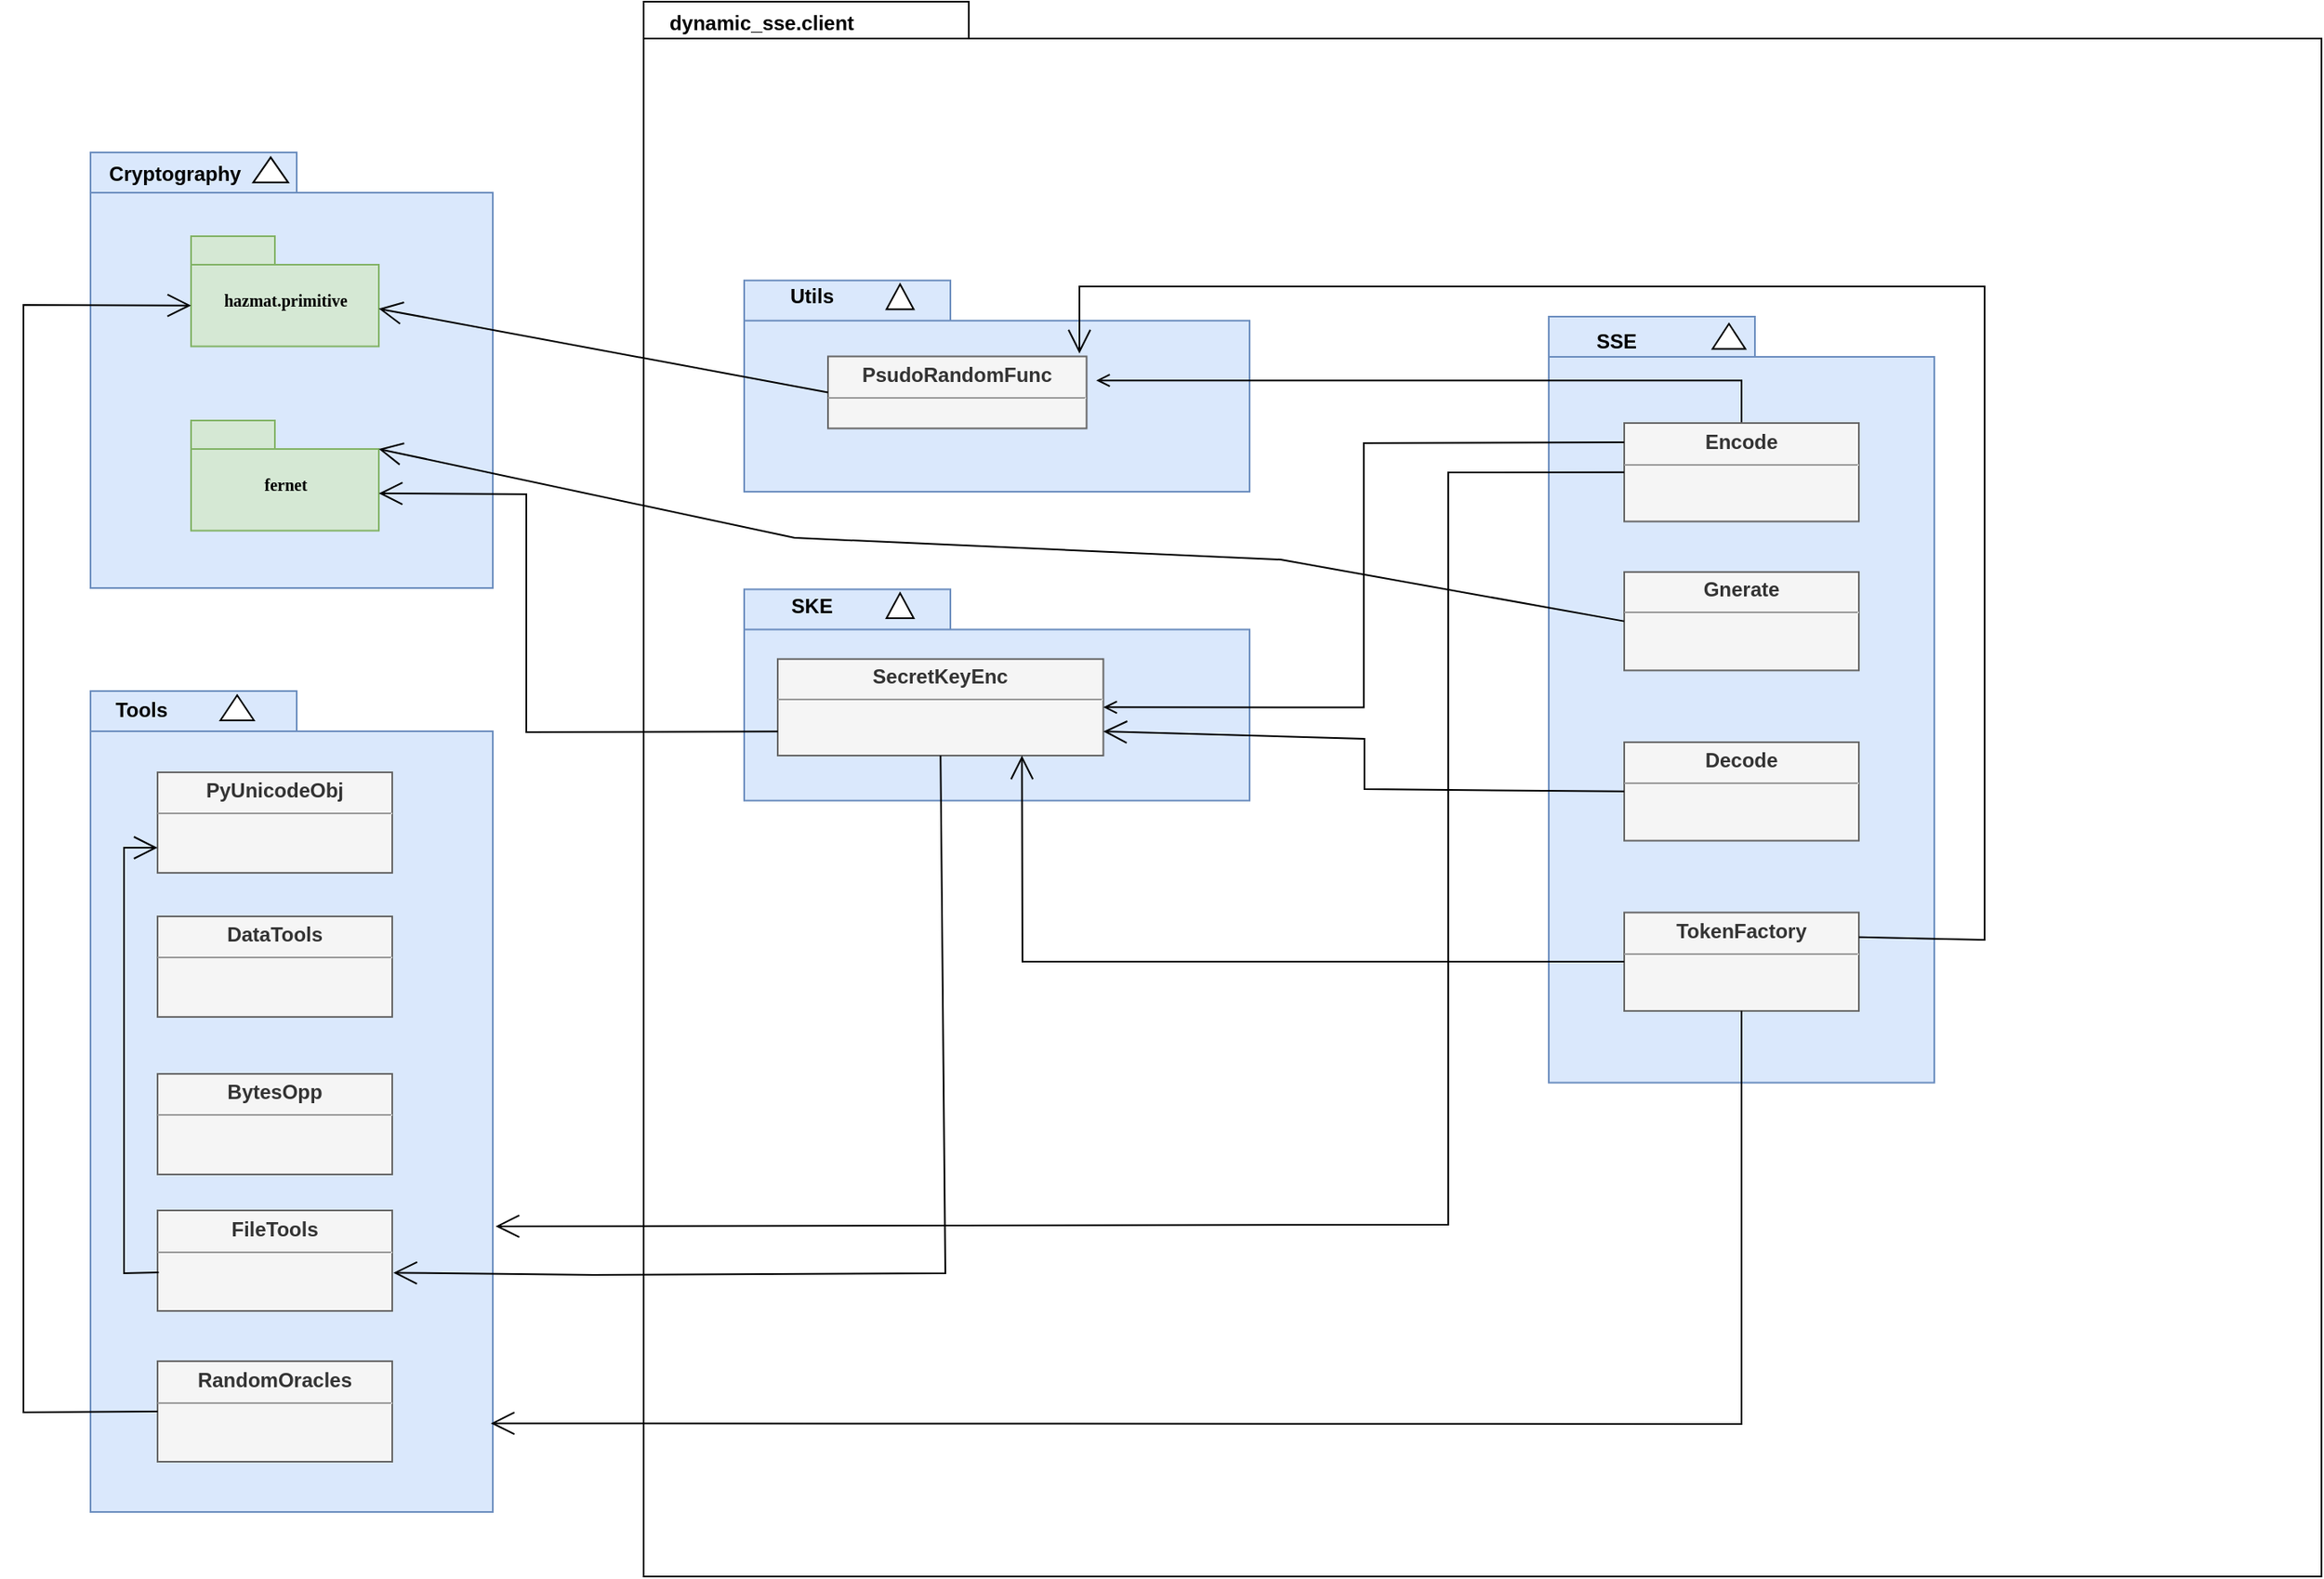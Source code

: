 <mxfile version="21.6.2" type="github">
  <diagram name="Page-1" id="b5b7bab2-c9e2-2cf4-8b2a-24fd1a2a6d21">
    <mxGraphModel dx="2481" dy="1252" grid="1" gridSize="10" guides="1" tooltips="1" connect="1" arrows="1" fold="1" page="1" pageScale="1" pageWidth="827" pageHeight="1169" background="none" math="0" shadow="0">
      <root>
        <mxCell id="0" />
        <mxCell id="1" parent="0" />
        <mxCell id="GIC_0MZmBa97ErdlhvPN-3" value="" style="group" vertex="1" connectable="0" parent="1">
          <mxGeometry x="-80" y="140" width="280" height="260" as="geometry" />
        </mxCell>
        <mxCell id="GIC_0MZmBa97ErdlhvPN-4" value="" style="shape=folder;fontStyle=1;spacingTop=10;tabWidth=123;tabHeight=24;tabPosition=left;html=1;rounded=0;shadow=0;comic=0;labelBackgroundColor=none;strokeWidth=1;fontFamily=Verdana;fontSize=10;align=center;fillColor=#dae8fc;strokeColor=#6c8ebf;" vertex="1" parent="GIC_0MZmBa97ErdlhvPN-3">
          <mxGeometry x="10" width="240" height="260" as="geometry" />
        </mxCell>
        <mxCell id="GIC_0MZmBa97ErdlhvPN-5" value="" style="triangle;whiteSpace=wrap;html=1;rounded=0;shadow=0;comic=0;labelBackgroundColor=none;strokeWidth=1;fontFamily=Verdana;fontSize=10;align=center;rotation=-90;" vertex="1" parent="GIC_0MZmBa97ErdlhvPN-3">
          <mxGeometry x="110" width="15" height="20.86" as="geometry" />
        </mxCell>
        <mxCell id="GIC_0MZmBa97ErdlhvPN-6" value="hazmat.primitive" style="shape=folder;fontStyle=1;spacingTop=10;tabWidth=50;tabHeight=17;tabPosition=left;html=1;rounded=0;shadow=0;comic=0;labelBackgroundColor=none;strokeWidth=1;fontFamily=Verdana;fontSize=10;align=center;fillColor=#d5e8d4;strokeColor=#82b366;" vertex="1" parent="GIC_0MZmBa97ErdlhvPN-3">
          <mxGeometry x="70" y="50.0" width="112" height="65.71" as="geometry" />
        </mxCell>
        <mxCell id="GIC_0MZmBa97ErdlhvPN-7" value="fernet" style="shape=folder;fontStyle=1;spacingTop=10;tabWidth=50;tabHeight=17;tabPosition=left;html=1;rounded=0;shadow=0;comic=0;labelBackgroundColor=none;strokeWidth=1;fontFamily=Verdana;fontSize=10;align=center;fillColor=#d5e8d4;strokeColor=#82b366;" vertex="1" parent="GIC_0MZmBa97ErdlhvPN-3">
          <mxGeometry x="70" y="160" width="112" height="65.71" as="geometry" />
        </mxCell>
        <mxCell id="GIC_0MZmBa97ErdlhvPN-62" value="Cryptography" style="text;align=center;fontStyle=1;verticalAlign=middle;spacingLeft=3;spacingRight=3;strokeColor=none;rotatable=0;points=[[0,0.5],[1,0.5]];portConstraint=eastwest;html=1;" vertex="1" parent="GIC_0MZmBa97ErdlhvPN-3">
          <mxGeometry x="20" width="80" height="26" as="geometry" />
        </mxCell>
        <mxCell id="GIC_0MZmBa97ErdlhvPN-39" value="" style="group" vertex="1" connectable="0" parent="1">
          <mxGeometry x="320" y="215.601" width="301.5" height="126.879" as="geometry" />
        </mxCell>
        <mxCell id="GIC_0MZmBa97ErdlhvPN-54" value="" style="group" vertex="1" connectable="0" parent="GIC_0MZmBa97ErdlhvPN-39">
          <mxGeometry width="301.5" height="126.879" as="geometry" />
        </mxCell>
        <mxCell id="6e0c8c40b5770093-11" value="" style="shape=folder;fontStyle=1;spacingTop=10;tabWidth=123;tabHeight=24;tabPosition=left;html=1;rounded=0;shadow=0;comic=0;labelBackgroundColor=none;strokeWidth=1;fontFamily=Verdana;fontSize=10;align=center;fillColor=#dae8fc;strokeColor=#6c8ebf;movable=1;resizable=1;rotatable=1;deletable=1;editable=1;locked=0;connectable=1;" parent="GIC_0MZmBa97ErdlhvPN-54" vertex="1">
          <mxGeometry y="0.811" width="301.5" height="126.068" as="geometry" />
        </mxCell>
        <mxCell id="6e0c8c40b5770093-13" value="" style="triangle;whiteSpace=wrap;html=1;rounded=0;shadow=0;comic=0;labelBackgroundColor=none;strokeWidth=1;fontFamily=Verdana;fontSize=10;align=center;rotation=-90;movable=1;resizable=1;rotatable=1;deletable=1;editable=1;locked=0;connectable=1;" parent="GIC_0MZmBa97ErdlhvPN-54" vertex="1">
          <mxGeometry x="85.5" y="2.432" width="15" height="16.215" as="geometry" />
        </mxCell>
        <mxCell id="GIC_0MZmBa97ErdlhvPN-2" value="&lt;p style=&quot;margin:0px;margin-top:4px;text-align:center;&quot;&gt;&lt;b&gt;PsudoRandomFunc&lt;/b&gt;&lt;/p&gt;&lt;hr size=&quot;1&quot;&gt;&lt;p style=&quot;margin:0px;margin-left:4px;&quot;&gt;&lt;/p&gt;&lt;p style=&quot;margin:0px;margin-left:4px;&quot;&gt;&lt;br&gt;&lt;/p&gt;" style="verticalAlign=top;align=left;overflow=fill;fontSize=12;fontFamily=Helvetica;html=1;whiteSpace=wrap;fillColor=#f5f5f5;fontColor=#333333;strokeColor=#666666;movable=1;resizable=1;rotatable=1;deletable=1;editable=1;locked=0;connectable=1;" vertex="1" parent="GIC_0MZmBa97ErdlhvPN-54">
          <mxGeometry x="50" y="46.143" width="154.25" height="42.968" as="geometry" />
        </mxCell>
        <mxCell id="GIC_0MZmBa97ErdlhvPN-22" value="Utils" style="text;align=center;fontStyle=1;verticalAlign=middle;spacingLeft=3;spacingRight=3;strokeColor=none;rotatable=1;points=[[0,0.5],[1,0.5]];portConstraint=eastwest;html=1;movable=1;resizable=1;deletable=1;editable=1;locked=0;connectable=1;" vertex="1" parent="GIC_0MZmBa97ErdlhvPN-54">
          <mxGeometry width="80" height="21.079" as="geometry" />
        </mxCell>
        <mxCell id="6e0c8c40b5770093-33" value="" style="shape=folder;fontStyle=1;spacingTop=10;tabWidth=123;tabHeight=24;tabPosition=left;html=1;rounded=0;shadow=0;comic=0;labelBackgroundColor=none;strokeColor=#6c8ebf;strokeWidth=1;fillColor=#dae8fc;fontFamily=Verdana;fontSize=10;align=center;" parent="1" vertex="1">
          <mxGeometry x="-70" y="461.5" width="240" height="490" as="geometry" />
        </mxCell>
        <mxCell id="6e0c8c40b5770093-72" value="" style="shape=folder;fontStyle=1;spacingTop=10;tabWidth=194;tabHeight=22;tabPosition=left;html=1;rounded=0;shadow=0;comic=0;labelBackgroundColor=none;strokeWidth=1;fillColor=none;fontFamily=Verdana;fontSize=10;align=center;movable=0;resizable=0;rotatable=0;deletable=0;editable=0;locked=1;connectable=0;" parent="1" vertex="1">
          <mxGeometry x="260" y="50" width="1001" height="940" as="geometry" />
        </mxCell>
        <mxCell id="6e0c8c40b5770093-30" value="" style="group" parent="1" vertex="1" connectable="0">
          <mxGeometry x="800" y="238" width="230" height="470" as="geometry" />
        </mxCell>
        <mxCell id="6e0c8c40b5770093-25" value="" style="shape=folder;fontStyle=1;spacingTop=10;tabWidth=123;tabHeight=24;tabPosition=left;html=1;rounded=0;shadow=0;comic=0;labelBackgroundColor=none;strokeWidth=1;fontFamily=Verdana;fontSize=10;align=center;fillColor=#dae8fc;strokeColor=#6c8ebf;" parent="6e0c8c40b5770093-30" vertex="1">
          <mxGeometry width="230" height="457.297" as="geometry" />
        </mxCell>
        <mxCell id="6e0c8c40b5770093-29" value="" style="triangle;whiteSpace=wrap;html=1;rounded=0;shadow=0;comic=0;labelBackgroundColor=none;strokeWidth=1;fontFamily=Verdana;fontSize=10;align=center;rotation=-90;" parent="6e0c8c40b5770093-30" vertex="1">
          <mxGeometry x="100" y="1.958" width="15" height="19.583" as="geometry" />
        </mxCell>
        <mxCell id="GIC_0MZmBa97ErdlhvPN-67" value="" style="edgeStyle=orthogonalEdgeStyle;rounded=0;orthogonalLoop=1;jettySize=auto;html=1;endArrow=open;endFill=0;" edge="1" parent="6e0c8c40b5770093-30" source="GIC_0MZmBa97ErdlhvPN-15">
          <mxGeometry relative="1" as="geometry">
            <mxPoint x="-270" y="38.108" as="targetPoint" />
            <Array as="points">
              <mxPoint x="115" y="38.108" />
            </Array>
          </mxGeometry>
        </mxCell>
        <mxCell id="GIC_0MZmBa97ErdlhvPN-15" value="&lt;p style=&quot;margin:0px;margin-top:4px;text-align:center;&quot;&gt;&lt;b&gt;Encode&lt;/b&gt;&lt;/p&gt;&lt;hr size=&quot;1&quot;&gt;&lt;div style=&quot;height:2px;&quot;&gt;&lt;/div&gt;" style="verticalAlign=top;align=left;overflow=fill;fontSize=12;fontFamily=Helvetica;html=1;whiteSpace=wrap;fillColor=#f5f5f5;fontColor=#333333;strokeColor=#666666;" vertex="1" parent="6e0c8c40b5770093-30">
          <mxGeometry x="45" y="63.514" width="140" height="58.75" as="geometry" />
        </mxCell>
        <mxCell id="GIC_0MZmBa97ErdlhvPN-17" value="&lt;p style=&quot;margin:0px;margin-top:4px;text-align:center;&quot;&gt;&lt;b&gt;Gnerate&lt;/b&gt;&lt;/p&gt;&lt;hr size=&quot;1&quot;&gt;&lt;div style=&quot;height:2px;&quot;&gt;&lt;/div&gt;" style="verticalAlign=top;align=left;overflow=fill;fontSize=12;fontFamily=Helvetica;html=1;whiteSpace=wrap;fillColor=#f5f5f5;fontColor=#333333;strokeColor=#666666;" vertex="1" parent="6e0c8c40b5770093-30">
          <mxGeometry x="45" y="152.432" width="140" height="58.75" as="geometry" />
        </mxCell>
        <mxCell id="GIC_0MZmBa97ErdlhvPN-18" value="&lt;p style=&quot;margin:0px;margin-top:4px;text-align:center;&quot;&gt;&lt;b&gt;Decode&lt;/b&gt;&lt;/p&gt;&lt;hr size=&quot;1&quot;&gt;&lt;div style=&quot;height:2px;&quot;&gt;&lt;/div&gt;" style="verticalAlign=top;align=left;overflow=fill;fontSize=12;fontFamily=Helvetica;html=1;whiteSpace=wrap;fillColor=#f5f5f5;fontColor=#333333;strokeColor=#666666;" vertex="1" parent="6e0c8c40b5770093-30">
          <mxGeometry x="45" y="254.05" width="140" height="58.75" as="geometry" />
        </mxCell>
        <mxCell id="GIC_0MZmBa97ErdlhvPN-19" value="&lt;p style=&quot;margin:0px;margin-top:4px;text-align:center;&quot;&gt;&lt;b&gt;TokenFactory&lt;/b&gt;&lt;/p&gt;&lt;hr size=&quot;1&quot;&gt;&lt;div style=&quot;height:2px;&quot;&gt;&lt;/div&gt;" style="verticalAlign=top;align=left;overflow=fill;fontSize=12;fontFamily=Helvetica;html=1;whiteSpace=wrap;fillColor=#f5f5f5;fontColor=#333333;strokeColor=#666666;" vertex="1" parent="6e0c8c40b5770093-30">
          <mxGeometry x="45" y="355.678" width="140" height="58.75" as="geometry" />
        </mxCell>
        <mxCell id="GIC_0MZmBa97ErdlhvPN-21" value="SSE" style="text;align=center;fontStyle=1;verticalAlign=middle;spacingLeft=3;spacingRight=3;strokeColor=none;rotatable=0;points=[[0,0.5],[1,0.5]];portConstraint=eastwest;html=1;" vertex="1" parent="6e0c8c40b5770093-30">
          <mxGeometry y="1.958" width="80" height="25.458" as="geometry" />
        </mxCell>
        <mxCell id="6e0c8c40b5770093-64" style="edgeStyle=elbowEdgeStyle;rounded=0;html=1;entryX=0.559;entryY=0.251;entryPerimeter=0;dashed=1;labelBackgroundColor=none;startFill=0;endArrow=open;endFill=0;endSize=10;fontFamily=Verdana;fontSize=10;" parent="1" target="6e0c8c40b5770093-44" edge="1">
          <mxGeometry relative="1" as="geometry">
            <mxPoint x="709.789" y="594.5" as="sourcePoint" />
          </mxGeometry>
        </mxCell>
        <mxCell id="GIC_0MZmBa97ErdlhvPN-38" value="" style="group" vertex="1" connectable="0" parent="1">
          <mxGeometry x="320" y="400.001" width="301.5" height="126.879" as="geometry" />
        </mxCell>
        <mxCell id="GIC_0MZmBa97ErdlhvPN-34" value="" style="shape=folder;fontStyle=1;spacingTop=10;tabWidth=123;tabHeight=24;tabPosition=left;html=1;rounded=0;shadow=0;comic=0;labelBackgroundColor=none;strokeWidth=1;fontFamily=Verdana;fontSize=10;align=center;fillColor=#dae8fc;strokeColor=#6c8ebf;" vertex="1" parent="GIC_0MZmBa97ErdlhvPN-38">
          <mxGeometry y="0.811" width="301.5" height="126.068" as="geometry" />
        </mxCell>
        <mxCell id="GIC_0MZmBa97ErdlhvPN-35" value="" style="triangle;whiteSpace=wrap;html=1;rounded=0;shadow=0;comic=0;labelBackgroundColor=none;strokeWidth=1;fontFamily=Verdana;fontSize=10;align=center;rotation=-90;" vertex="1" parent="GIC_0MZmBa97ErdlhvPN-38">
          <mxGeometry x="85.5" y="2.432" width="15" height="16.215" as="geometry" />
        </mxCell>
        <mxCell id="GIC_0MZmBa97ErdlhvPN-36" value="&lt;p style=&quot;margin:0px;margin-top:4px;text-align:center;&quot;&gt;&lt;b&gt;SecretKeyEnc&lt;/b&gt;&lt;/p&gt;&lt;hr size=&quot;1&quot;&gt;&lt;p style=&quot;margin:0px;margin-left:4px;&quot;&gt;&lt;/p&gt;&lt;p style=&quot;margin:0px;margin-left:4px;&quot;&gt;&lt;br&gt;&lt;/p&gt;" style="verticalAlign=top;align=left;overflow=fill;fontSize=12;fontFamily=Helvetica;html=1;whiteSpace=wrap;fillColor=#f5f5f5;fontColor=#333333;strokeColor=#666666;" vertex="1" parent="GIC_0MZmBa97ErdlhvPN-38">
          <mxGeometry x="20" y="42.36" width="194.25" height="57.64" as="geometry" />
        </mxCell>
        <mxCell id="GIC_0MZmBa97ErdlhvPN-37" value="SKE" style="text;align=center;fontStyle=1;verticalAlign=middle;spacingLeft=3;spacingRight=3;strokeColor=none;rotatable=0;points=[[0,0.5],[1,0.5]];portConstraint=eastwest;html=1;" vertex="1" parent="GIC_0MZmBa97ErdlhvPN-38">
          <mxGeometry width="80" height="21.079" as="geometry" />
        </mxCell>
        <mxCell id="GIC_0MZmBa97ErdlhvPN-53" value="dynamic_sse.client" style="text;align=center;fontStyle=1;verticalAlign=middle;spacingLeft=3;spacingRight=3;strokeColor=none;rotatable=0;points=[[0,0.5],[1,0.5]];portConstraint=eastwest;html=1;" vertex="1" parent="1">
          <mxGeometry x="290" y="50" width="80" height="26" as="geometry" />
        </mxCell>
        <mxCell id="GIC_0MZmBa97ErdlhvPN-57" value="" style="endArrow=open;endFill=1;endSize=12;html=1;rounded=0;exitX=0;exitY=0.75;exitDx=0;exitDy=0;entryX=0;entryY=0;entryDx=112;entryDy=43.5;entryPerimeter=0;" edge="1" parent="1" source="GIC_0MZmBa97ErdlhvPN-36" target="GIC_0MZmBa97ErdlhvPN-7">
          <mxGeometry width="160" relative="1" as="geometry">
            <mxPoint x="70" y="380" as="sourcePoint" />
            <mxPoint x="200" y="350" as="targetPoint" />
            <Array as="points">
              <mxPoint x="190" y="486" />
              <mxPoint x="190" y="344" />
            </Array>
          </mxGeometry>
        </mxCell>
        <mxCell id="GIC_0MZmBa97ErdlhvPN-58" value="" style="endArrow=open;endFill=1;endSize=12;html=1;rounded=0;exitX=0.5;exitY=1;exitDx=0;exitDy=0;entryX=1.005;entryY=0.62;entryDx=0;entryDy=0;entryPerimeter=0;" edge="1" parent="1" source="GIC_0MZmBa97ErdlhvPN-36" target="GIC_0MZmBa97ErdlhvPN-48">
          <mxGeometry width="160" relative="1" as="geometry">
            <mxPoint x="70" y="620" as="sourcePoint" />
            <mxPoint x="130" y="790" as="targetPoint" />
            <Array as="points">
              <mxPoint x="440" y="809" />
              <mxPoint x="230" y="810" />
            </Array>
          </mxGeometry>
        </mxCell>
        <mxCell id="6e0c8c40b5770093-51" value="" style="triangle;whiteSpace=wrap;html=1;rounded=0;shadow=0;comic=0;labelBackgroundColor=none;strokeColor=#000000;strokeWidth=1;fillColor=#ffffff;fontFamily=Verdana;fontSize=10;fontColor=#000000;align=center;rotation=-90;" parent="1" vertex="1">
          <mxGeometry x="10" y="461.5" width="15" height="20" as="geometry" />
        </mxCell>
        <mxCell id="GIC_0MZmBa97ErdlhvPN-40" value="Tools" style="text;align=center;fontStyle=1;verticalAlign=middle;spacingLeft=3;spacingRight=3;strokeColor=none;rotatable=0;points=[[0,0.5],[1,0.5]];portConstraint=eastwest;html=1;" vertex="1" parent="1">
          <mxGeometry x="-80" y="460" width="80" height="26" as="geometry" />
        </mxCell>
        <mxCell id="GIC_0MZmBa97ErdlhvPN-46" value="&lt;p style=&quot;margin:0px;margin-top:4px;text-align:center;&quot;&gt;&lt;b&gt;BytesOpp&lt;/b&gt;&lt;/p&gt;&lt;hr size=&quot;1&quot;&gt;&lt;div style=&quot;height:2px;&quot;&gt;&lt;/div&gt;" style="verticalAlign=top;align=left;overflow=fill;fontSize=12;fontFamily=Helvetica;html=1;whiteSpace=wrap;fillColor=#f5f5f5;fontColor=#333333;strokeColor=#666666;" vertex="1" parent="1">
          <mxGeometry x="-30" y="690" width="140" height="60" as="geometry" />
        </mxCell>
        <mxCell id="GIC_0MZmBa97ErdlhvPN-47" value="&lt;p style=&quot;margin:0px;margin-top:4px;text-align:center;&quot;&gt;&lt;b&gt;DataTools&lt;/b&gt;&lt;/p&gt;&lt;hr size=&quot;1&quot;&gt;&lt;div style=&quot;height:2px;&quot;&gt;&lt;/div&gt;" style="verticalAlign=top;align=left;overflow=fill;fontSize=12;fontFamily=Helvetica;html=1;whiteSpace=wrap;fillColor=#f5f5f5;fontColor=#333333;strokeColor=#666666;" vertex="1" parent="1">
          <mxGeometry x="-30" y="596" width="140" height="60" as="geometry" />
        </mxCell>
        <mxCell id="GIC_0MZmBa97ErdlhvPN-48" value="&lt;p style=&quot;margin:0px;margin-top:4px;text-align:center;&quot;&gt;&lt;b&gt;FileTools&lt;/b&gt;&lt;/p&gt;&lt;hr size=&quot;1&quot;&gt;&lt;div style=&quot;height:2px;&quot;&gt;&lt;/div&gt;" style="verticalAlign=top;align=left;overflow=fill;fontSize=12;fontFamily=Helvetica;html=1;whiteSpace=wrap;fillColor=#f5f5f5;fontColor=#333333;strokeColor=#666666;" vertex="1" parent="1">
          <mxGeometry x="-30" y="771.5" width="140" height="60" as="geometry" />
        </mxCell>
        <mxCell id="GIC_0MZmBa97ErdlhvPN-49" value="&lt;p style=&quot;margin:0px;margin-top:4px;text-align:center;&quot;&gt;&lt;b&gt;RandomOracles&lt;/b&gt;&lt;/p&gt;&lt;hr size=&quot;1&quot;&gt;&lt;div style=&quot;height:2px;&quot;&gt;&lt;/div&gt;" style="verticalAlign=top;align=left;overflow=fill;fontSize=12;fontFamily=Helvetica;html=1;whiteSpace=wrap;fillColor=#f5f5f5;fontColor=#333333;strokeColor=#666666;" vertex="1" parent="1">
          <mxGeometry x="-30" y="861.5" width="140" height="60" as="geometry" />
        </mxCell>
        <mxCell id="GIC_0MZmBa97ErdlhvPN-50" value="&lt;p style=&quot;margin:0px;margin-top:4px;text-align:center;&quot;&gt;&lt;b&gt;PyUnicodeObj&lt;/b&gt;&lt;/p&gt;&lt;hr size=&quot;1&quot;&gt;&lt;div style=&quot;height:2px;&quot;&gt;&lt;/div&gt;" style="verticalAlign=top;align=left;overflow=fill;fontSize=12;fontFamily=Helvetica;html=1;whiteSpace=wrap;fillColor=#f5f5f5;fontColor=#333333;strokeColor=#666666;" vertex="1" parent="1">
          <mxGeometry x="-30" y="510" width="140" height="60" as="geometry" />
        </mxCell>
        <mxCell id="GIC_0MZmBa97ErdlhvPN-61" value="" style="endArrow=open;endFill=1;endSize=12;html=1;rounded=0;exitX=0;exitY=0.5;exitDx=0;exitDy=0;" edge="1" parent="1" source="GIC_0MZmBa97ErdlhvPN-2" target="GIC_0MZmBa97ErdlhvPN-6">
          <mxGeometry width="160" relative="1" as="geometry">
            <mxPoint x="110" y="520" as="sourcePoint" />
            <mxPoint x="270" y="520" as="targetPoint" />
          </mxGeometry>
        </mxCell>
        <mxCell id="GIC_0MZmBa97ErdlhvPN-63" value="" style="endArrow=open;endFill=1;endSize=12;html=1;rounded=0;exitX=0.005;exitY=0.617;exitDx=0;exitDy=0;exitPerimeter=0;entryX=0;entryY=0.75;entryDx=0;entryDy=0;" edge="1" parent="1" source="GIC_0MZmBa97ErdlhvPN-48" target="GIC_0MZmBa97ErdlhvPN-50">
          <mxGeometry width="160" relative="1" as="geometry">
            <mxPoint x="60" y="640" as="sourcePoint" />
            <mxPoint x="220" y="640" as="targetPoint" />
            <Array as="points">
              <mxPoint x="-50" y="809" />
              <mxPoint x="-50" y="740" />
              <mxPoint x="-50" y="680" />
              <mxPoint x="-50" y="610" />
              <mxPoint x="-50" y="555" />
            </Array>
          </mxGeometry>
        </mxCell>
        <mxCell id="GIC_0MZmBa97ErdlhvPN-66" style="edgeStyle=orthogonalEdgeStyle;rounded=0;orthogonalLoop=1;jettySize=auto;html=1;entryX=1;entryY=0.5;entryDx=0;entryDy=0;endArrow=open;endFill=0;" edge="1" parent="1" target="GIC_0MZmBa97ErdlhvPN-36">
          <mxGeometry relative="1" as="geometry">
            <mxPoint x="660" y="480" as="targetPoint" />
            <mxPoint x="845" y="313" as="sourcePoint" />
          </mxGeometry>
        </mxCell>
        <mxCell id="GIC_0MZmBa97ErdlhvPN-68" value="" style="endArrow=open;endFill=1;endSize=12;html=1;rounded=0;exitX=0;exitY=0.5;exitDx=0;exitDy=0;entryX=1.007;entryY=0.652;entryDx=0;entryDy=0;entryPerimeter=0;" edge="1" parent="1" source="GIC_0MZmBa97ErdlhvPN-15" target="6e0c8c40b5770093-33">
          <mxGeometry width="160" relative="1" as="geometry">
            <mxPoint x="740" y="380" as="sourcePoint" />
            <mxPoint x="610" y="650" as="targetPoint" />
            <Array as="points">
              <mxPoint x="740" y="331" />
              <mxPoint x="740" y="780" />
            </Array>
          </mxGeometry>
        </mxCell>
        <mxCell id="GIC_0MZmBa97ErdlhvPN-70" value="" style="endArrow=open;endFill=1;endSize=12;html=1;rounded=0;exitX=0;exitY=0.5;exitDx=0;exitDy=0;entryX=0;entryY=0;entryDx=112.0;entryDy=17;entryPerimeter=0;" edge="1" parent="1" source="GIC_0MZmBa97ErdlhvPN-17" target="GIC_0MZmBa97ErdlhvPN-7">
          <mxGeometry width="160" relative="1" as="geometry">
            <mxPoint x="610" y="270" as="sourcePoint" />
            <mxPoint x="770" y="270" as="targetPoint" />
            <Array as="points">
              <mxPoint x="640" y="383" />
              <mxPoint x="350" y="370" />
            </Array>
          </mxGeometry>
        </mxCell>
        <mxCell id="GIC_0MZmBa97ErdlhvPN-71" value="" style="endArrow=open;endFill=1;endSize=12;html=1;rounded=0;exitX=0;exitY=0.5;exitDx=0;exitDy=0;entryX=1;entryY=0.75;entryDx=0;entryDy=0;" edge="1" parent="1" source="GIC_0MZmBa97ErdlhvPN-18" target="GIC_0MZmBa97ErdlhvPN-36">
          <mxGeometry width="160" relative="1" as="geometry">
            <mxPoint x="620" y="610" as="sourcePoint" />
            <mxPoint x="770" y="620" as="targetPoint" />
            <Array as="points">
              <mxPoint x="690" y="520" />
              <mxPoint x="690" y="490" />
            </Array>
          </mxGeometry>
        </mxCell>
        <mxCell id="GIC_0MZmBa97ErdlhvPN-73" value="" style="endArrow=open;endFill=1;endSize=12;html=1;rounded=0;exitX=1;exitY=0.25;exitDx=0;exitDy=0;" edge="1" parent="1" source="GIC_0MZmBa97ErdlhvPN-19">
          <mxGeometry width="160" relative="1" as="geometry">
            <mxPoint x="610" y="500" as="sourcePoint" />
            <mxPoint x="520" y="260" as="targetPoint" />
            <Array as="points">
              <mxPoint x="1060" y="610" />
              <mxPoint x="1060" y="220" />
              <mxPoint x="520" y="220" />
            </Array>
          </mxGeometry>
        </mxCell>
        <mxCell id="GIC_0MZmBa97ErdlhvPN-74" value="" style="endArrow=open;endFill=1;endSize=12;html=1;rounded=0;exitX=0;exitY=0.5;exitDx=0;exitDy=0;entryX=0.75;entryY=1;entryDx=0;entryDy=0;" edge="1" parent="1" source="GIC_0MZmBa97ErdlhvPN-19" target="GIC_0MZmBa97ErdlhvPN-36">
          <mxGeometry width="160" relative="1" as="geometry">
            <mxPoint x="780" y="630" as="sourcePoint" />
            <mxPoint x="670" y="540" as="targetPoint" />
            <Array as="points">
              <mxPoint x="486" y="623" />
            </Array>
          </mxGeometry>
        </mxCell>
        <mxCell id="GIC_0MZmBa97ErdlhvPN-75" value="" style="endArrow=open;endFill=1;endSize=12;html=1;rounded=0;exitX=0.5;exitY=1;exitDx=0;exitDy=0;entryX=0.995;entryY=0.892;entryDx=0;entryDy=0;entryPerimeter=0;" edge="1" parent="1" source="GIC_0MZmBa97ErdlhvPN-19" target="6e0c8c40b5770093-33">
          <mxGeometry width="160" relative="1" as="geometry">
            <mxPoint x="610" y="740" as="sourcePoint" />
            <mxPoint x="770" y="740" as="targetPoint" />
            <Array as="points">
              <mxPoint x="915" y="899" />
            </Array>
          </mxGeometry>
        </mxCell>
        <mxCell id="GIC_0MZmBa97ErdlhvPN-76" value="" style="endArrow=open;endFill=1;endSize=12;html=1;rounded=0;exitX=0;exitY=0.5;exitDx=0;exitDy=0;entryX=0;entryY=0;entryDx=0;entryDy=41.355;entryPerimeter=0;" edge="1" parent="1" source="GIC_0MZmBa97ErdlhvPN-49" target="GIC_0MZmBa97ErdlhvPN-6">
          <mxGeometry width="160" relative="1" as="geometry">
            <mxPoint x="570" y="530" as="sourcePoint" />
            <mxPoint x="-110" y="220" as="targetPoint" />
            <Array as="points">
              <mxPoint x="-110" y="892" />
              <mxPoint x="-110" y="231" />
            </Array>
          </mxGeometry>
        </mxCell>
      </root>
    </mxGraphModel>
  </diagram>
</mxfile>
